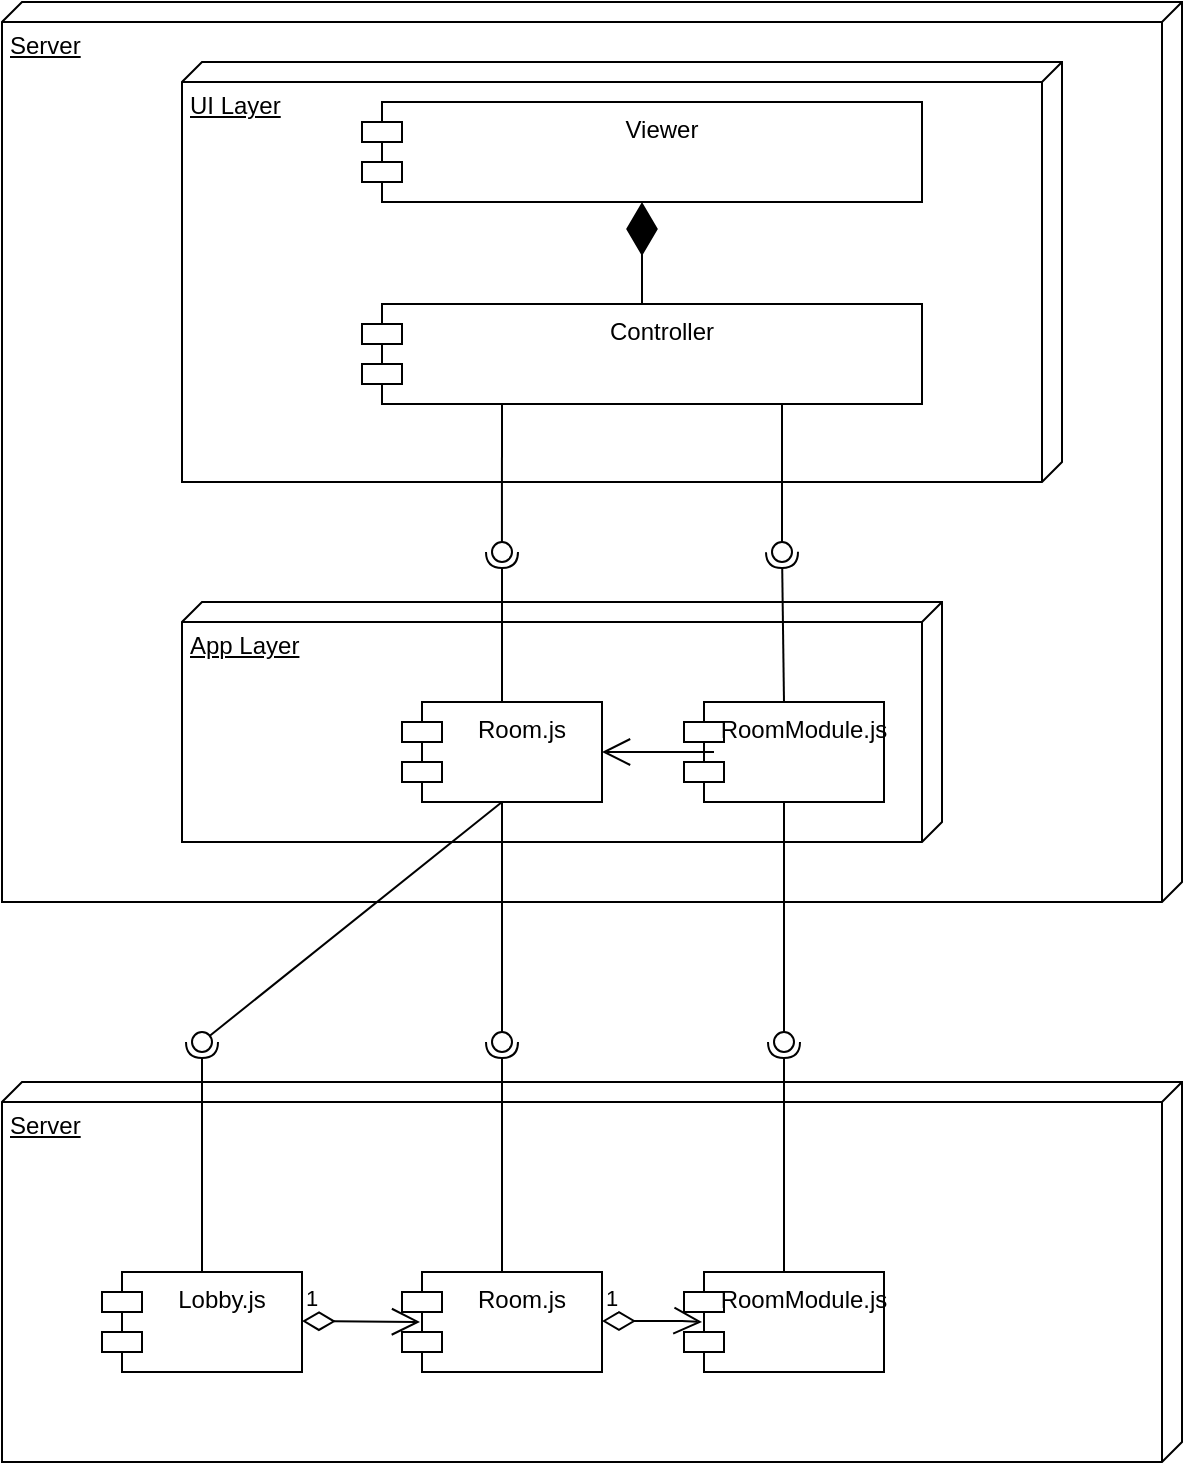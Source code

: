 <mxfile version="20.7.4" type="github">
  <diagram name="Page-1" id="b5b7bab2-c9e2-2cf4-8b2a-24fd1a2a6d21">
    <mxGraphModel dx="1434" dy="764" grid="1" gridSize="10" guides="1" tooltips="1" connect="1" arrows="1" fold="1" page="1" pageScale="1" pageWidth="827" pageHeight="1169" background="none" math="0" shadow="0">
      <root>
        <mxCell id="0" />
        <mxCell id="1" parent="0" />
        <mxCell id="EiW0KNOhNjY4eqsTkoEY-4" value="Server&lt;br&gt;" style="verticalAlign=top;align=left;spacingTop=8;spacingLeft=2;spacingRight=12;shape=cube;size=10;direction=south;fontStyle=4;html=1;" vertex="1" parent="1">
          <mxGeometry x="190" y="600" width="590" height="190" as="geometry" />
        </mxCell>
        <mxCell id="EiW0KNOhNjY4eqsTkoEY-1" value="Lobby.js" style="shape=module;align=left;spacingLeft=20;align=center;verticalAlign=top;" vertex="1" parent="1">
          <mxGeometry x="240" y="695" width="100" height="50" as="geometry" />
        </mxCell>
        <mxCell id="EiW0KNOhNjY4eqsTkoEY-3" value="RoomModule.js" style="shape=module;align=left;spacingLeft=20;align=center;verticalAlign=top;" vertex="1" parent="1">
          <mxGeometry x="531" y="695" width="100" height="50" as="geometry" />
        </mxCell>
        <mxCell id="EiW0KNOhNjY4eqsTkoEY-5" value="Room.js&#xa;" style="shape=module;align=left;spacingLeft=20;align=center;verticalAlign=top;" vertex="1" parent="1">
          <mxGeometry x="390" y="695" width="100" height="50" as="geometry" />
        </mxCell>
        <mxCell id="EiW0KNOhNjY4eqsTkoEY-6" value="Server&lt;br&gt;" style="verticalAlign=top;align=left;spacingTop=8;spacingLeft=2;spacingRight=12;shape=cube;size=10;direction=south;fontStyle=4;html=1;" vertex="1" parent="1">
          <mxGeometry x="190" y="60" width="590" height="450" as="geometry" />
        </mxCell>
        <mxCell id="EiW0KNOhNjY4eqsTkoEY-7" value="UI Layer" style="verticalAlign=top;align=left;spacingTop=8;spacingLeft=2;spacingRight=12;shape=cube;size=10;direction=south;fontStyle=4;html=1;" vertex="1" parent="1">
          <mxGeometry x="280" y="90" width="440" height="210" as="geometry" />
        </mxCell>
        <mxCell id="EiW0KNOhNjY4eqsTkoEY-8" value="App Layer" style="verticalAlign=top;align=left;spacingTop=8;spacingLeft=2;spacingRight=12;shape=cube;size=10;direction=south;fontStyle=4;html=1;" vertex="1" parent="1">
          <mxGeometry x="280" y="360" width="380" height="120" as="geometry" />
        </mxCell>
        <mxCell id="EiW0KNOhNjY4eqsTkoEY-9" value="Room.js&#xa;" style="shape=module;align=left;spacingLeft=20;align=center;verticalAlign=top;" vertex="1" parent="1">
          <mxGeometry x="390" y="410" width="100" height="50" as="geometry" />
        </mxCell>
        <mxCell id="EiW0KNOhNjY4eqsTkoEY-10" value="RoomModule.js" style="shape=module;align=left;spacingLeft=20;align=center;verticalAlign=top;" vertex="1" parent="1">
          <mxGeometry x="531" y="410" width="100" height="50" as="geometry" />
        </mxCell>
        <mxCell id="EiW0KNOhNjY4eqsTkoEY-11" value="" style="rounded=0;orthogonalLoop=1;jettySize=auto;html=1;endArrow=none;endFill=0;sketch=0;sourcePerimeterSpacing=0;targetPerimeterSpacing=0;exitX=0.25;exitY=1;exitDx=0;exitDy=0;" edge="1" target="EiW0KNOhNjY4eqsTkoEY-13" parent="1" source="EiW0KNOhNjY4eqsTkoEY-15">
          <mxGeometry relative="1" as="geometry">
            <mxPoint x="390" y="495" as="sourcePoint" />
          </mxGeometry>
        </mxCell>
        <mxCell id="EiW0KNOhNjY4eqsTkoEY-12" value="" style="rounded=0;orthogonalLoop=1;jettySize=auto;html=1;endArrow=halfCircle;endFill=0;entryX=0.5;entryY=0.5;endSize=6;strokeWidth=1;sketch=0;exitX=0.5;exitY=0;exitDx=0;exitDy=0;" edge="1" target="EiW0KNOhNjY4eqsTkoEY-13" parent="1" source="EiW0KNOhNjY4eqsTkoEY-9">
          <mxGeometry relative="1" as="geometry">
            <mxPoint x="430" y="495" as="sourcePoint" />
          </mxGeometry>
        </mxCell>
        <mxCell id="EiW0KNOhNjY4eqsTkoEY-13" value="" style="ellipse;whiteSpace=wrap;html=1;align=center;aspect=fixed;resizable=0;points=[];outlineConnect=0;sketch=0;" vertex="1" parent="1">
          <mxGeometry x="435" y="330" width="10" height="10" as="geometry" />
        </mxCell>
        <mxCell id="EiW0KNOhNjY4eqsTkoEY-15" value="Controller" style="shape=module;align=left;spacingLeft=20;align=center;verticalAlign=top;" vertex="1" parent="1">
          <mxGeometry x="370" y="211" width="280" height="50" as="geometry" />
        </mxCell>
        <mxCell id="EiW0KNOhNjY4eqsTkoEY-16" value="" style="endArrow=open;endFill=1;endSize=12;html=1;rounded=0;exitX=0.15;exitY=0.5;exitDx=0;exitDy=0;exitPerimeter=0;entryX=1;entryY=0.5;entryDx=0;entryDy=0;" edge="1" parent="1" source="EiW0KNOhNjY4eqsTkoEY-10" target="EiW0KNOhNjY4eqsTkoEY-9">
          <mxGeometry width="160" relative="1" as="geometry">
            <mxPoint x="330" y="500" as="sourcePoint" />
            <mxPoint x="490" y="500" as="targetPoint" />
          </mxGeometry>
        </mxCell>
        <mxCell id="EiW0KNOhNjY4eqsTkoEY-17" value="" style="rounded=0;orthogonalLoop=1;jettySize=auto;html=1;endArrow=none;endFill=0;sketch=0;sourcePerimeterSpacing=0;targetPerimeterSpacing=0;exitX=0.75;exitY=1;exitDx=0;exitDy=0;" edge="1" target="EiW0KNOhNjY4eqsTkoEY-19" parent="1" source="EiW0KNOhNjY4eqsTkoEY-15">
          <mxGeometry relative="1" as="geometry">
            <mxPoint x="390" y="495" as="sourcePoint" />
          </mxGeometry>
        </mxCell>
        <mxCell id="EiW0KNOhNjY4eqsTkoEY-18" value="" style="rounded=0;orthogonalLoop=1;jettySize=auto;html=1;endArrow=halfCircle;endFill=0;entryX=0.5;entryY=0.5;endSize=6;strokeWidth=1;sketch=0;exitX=0.5;exitY=0;exitDx=0;exitDy=0;" edge="1" target="EiW0KNOhNjY4eqsTkoEY-19" parent="1" source="EiW0KNOhNjY4eqsTkoEY-10">
          <mxGeometry relative="1" as="geometry">
            <mxPoint x="430" y="495" as="sourcePoint" />
          </mxGeometry>
        </mxCell>
        <mxCell id="EiW0KNOhNjY4eqsTkoEY-19" value="" style="ellipse;whiteSpace=wrap;html=1;align=center;aspect=fixed;resizable=0;points=[];outlineConnect=0;sketch=0;" vertex="1" parent="1">
          <mxGeometry x="575" y="330" width="10" height="10" as="geometry" />
        </mxCell>
        <mxCell id="EiW0KNOhNjY4eqsTkoEY-21" value="Viewer" style="shape=module;align=left;spacingLeft=20;align=center;verticalAlign=top;" vertex="1" parent="1">
          <mxGeometry x="370" y="110" width="280" height="50" as="geometry" />
        </mxCell>
        <mxCell id="EiW0KNOhNjY4eqsTkoEY-22" value="" style="endArrow=diamondThin;endFill=1;endSize=24;html=1;rounded=0;entryX=0.5;entryY=1;entryDx=0;entryDy=0;" edge="1" parent="1" source="EiW0KNOhNjY4eqsTkoEY-15" target="EiW0KNOhNjY4eqsTkoEY-21">
          <mxGeometry width="160" relative="1" as="geometry">
            <mxPoint x="370" y="194.5" as="sourcePoint" />
            <mxPoint x="530" y="194.5" as="targetPoint" />
          </mxGeometry>
        </mxCell>
        <mxCell id="EiW0KNOhNjY4eqsTkoEY-23" value="" style="rounded=0;orthogonalLoop=1;jettySize=auto;html=1;endArrow=none;endFill=0;sketch=0;sourcePerimeterSpacing=0;targetPerimeterSpacing=0;exitX=0.5;exitY=1;exitDx=0;exitDy=0;" edge="1" target="EiW0KNOhNjY4eqsTkoEY-25" parent="1" source="EiW0KNOhNjY4eqsTkoEY-9">
          <mxGeometry relative="1" as="geometry">
            <mxPoint x="470" y="515" as="sourcePoint" />
          </mxGeometry>
        </mxCell>
        <mxCell id="EiW0KNOhNjY4eqsTkoEY-24" value="" style="rounded=0;orthogonalLoop=1;jettySize=auto;html=1;endArrow=halfCircle;endFill=0;entryX=0.5;entryY=0.5;endSize=6;strokeWidth=1;sketch=0;exitX=0.5;exitY=0;exitDx=0;exitDy=0;" edge="1" target="EiW0KNOhNjY4eqsTkoEY-25" parent="1" source="EiW0KNOhNjY4eqsTkoEY-1">
          <mxGeometry relative="1" as="geometry">
            <mxPoint x="510" y="515" as="sourcePoint" />
          </mxGeometry>
        </mxCell>
        <mxCell id="EiW0KNOhNjY4eqsTkoEY-25" value="" style="ellipse;whiteSpace=wrap;html=1;align=center;aspect=fixed;resizable=0;points=[];outlineConnect=0;sketch=0;" vertex="1" parent="1">
          <mxGeometry x="285" y="575" width="10" height="10" as="geometry" />
        </mxCell>
        <mxCell id="EiW0KNOhNjY4eqsTkoEY-26" value="" style="rounded=0;orthogonalLoop=1;jettySize=auto;html=1;endArrow=none;endFill=0;sketch=0;sourcePerimeterSpacing=0;targetPerimeterSpacing=0;" edge="1" target="EiW0KNOhNjY4eqsTkoEY-28" parent="1">
          <mxGeometry relative="1" as="geometry">
            <mxPoint x="440" y="460" as="sourcePoint" />
          </mxGeometry>
        </mxCell>
        <mxCell id="EiW0KNOhNjY4eqsTkoEY-27" value="" style="rounded=0;orthogonalLoop=1;jettySize=auto;html=1;endArrow=halfCircle;endFill=0;entryX=0.5;entryY=0.5;endSize=6;strokeWidth=1;sketch=0;exitX=0.5;exitY=0;exitDx=0;exitDy=0;" edge="1" target="EiW0KNOhNjY4eqsTkoEY-28" parent="1" source="EiW0KNOhNjY4eqsTkoEY-5">
          <mxGeometry relative="1" as="geometry">
            <mxPoint x="510" y="515" as="sourcePoint" />
          </mxGeometry>
        </mxCell>
        <mxCell id="EiW0KNOhNjY4eqsTkoEY-28" value="" style="ellipse;whiteSpace=wrap;html=1;align=center;aspect=fixed;resizable=0;points=[];outlineConnect=0;sketch=0;" vertex="1" parent="1">
          <mxGeometry x="435" y="575" width="10" height="10" as="geometry" />
        </mxCell>
        <mxCell id="EiW0KNOhNjY4eqsTkoEY-29" value="" style="rounded=0;orthogonalLoop=1;jettySize=auto;html=1;endArrow=none;endFill=0;sketch=0;sourcePerimeterSpacing=0;targetPerimeterSpacing=0;exitX=0.5;exitY=1;exitDx=0;exitDy=0;" edge="1" target="EiW0KNOhNjY4eqsTkoEY-31" parent="1" source="EiW0KNOhNjY4eqsTkoEY-10">
          <mxGeometry relative="1" as="geometry">
            <mxPoint x="470" y="515" as="sourcePoint" />
          </mxGeometry>
        </mxCell>
        <mxCell id="EiW0KNOhNjY4eqsTkoEY-30" value="" style="rounded=0;orthogonalLoop=1;jettySize=auto;html=1;endArrow=halfCircle;endFill=0;entryX=0.5;entryY=0.5;endSize=6;strokeWidth=1;sketch=0;exitX=0.5;exitY=0;exitDx=0;exitDy=0;" edge="1" target="EiW0KNOhNjY4eqsTkoEY-31" parent="1" source="EiW0KNOhNjY4eqsTkoEY-3">
          <mxGeometry relative="1" as="geometry">
            <mxPoint x="510" y="515" as="sourcePoint" />
          </mxGeometry>
        </mxCell>
        <mxCell id="EiW0KNOhNjY4eqsTkoEY-31" value="" style="ellipse;whiteSpace=wrap;html=1;align=center;aspect=fixed;resizable=0;points=[];outlineConnect=0;sketch=0;" vertex="1" parent="1">
          <mxGeometry x="576" y="575" width="10" height="10" as="geometry" />
        </mxCell>
        <mxCell id="EiW0KNOhNjY4eqsTkoEY-32" value="1" style="endArrow=open;html=1;endSize=12;startArrow=diamondThin;startSize=14;startFill=0;edgeStyle=orthogonalEdgeStyle;align=left;verticalAlign=bottom;rounded=0;" edge="1" parent="1">
          <mxGeometry x="-1" y="3" relative="1" as="geometry">
            <mxPoint x="490" y="719.5" as="sourcePoint" />
            <mxPoint x="540" y="720" as="targetPoint" />
            <Array as="points">
              <mxPoint x="530" y="720" />
              <mxPoint x="530" y="720" />
            </Array>
          </mxGeometry>
        </mxCell>
        <mxCell id="EiW0KNOhNjY4eqsTkoEY-33" value="1" style="endArrow=open;html=1;endSize=12;startArrow=diamondThin;startSize=14;startFill=0;edgeStyle=orthogonalEdgeStyle;align=left;verticalAlign=bottom;rounded=0;entryX=0.09;entryY=0.5;entryDx=0;entryDy=0;entryPerimeter=0;" edge="1" parent="1" target="EiW0KNOhNjY4eqsTkoEY-5">
          <mxGeometry x="-1" y="3" relative="1" as="geometry">
            <mxPoint x="340" y="719.5" as="sourcePoint" />
            <mxPoint x="500" y="719.5" as="targetPoint" />
          </mxGeometry>
        </mxCell>
      </root>
    </mxGraphModel>
  </diagram>
</mxfile>
